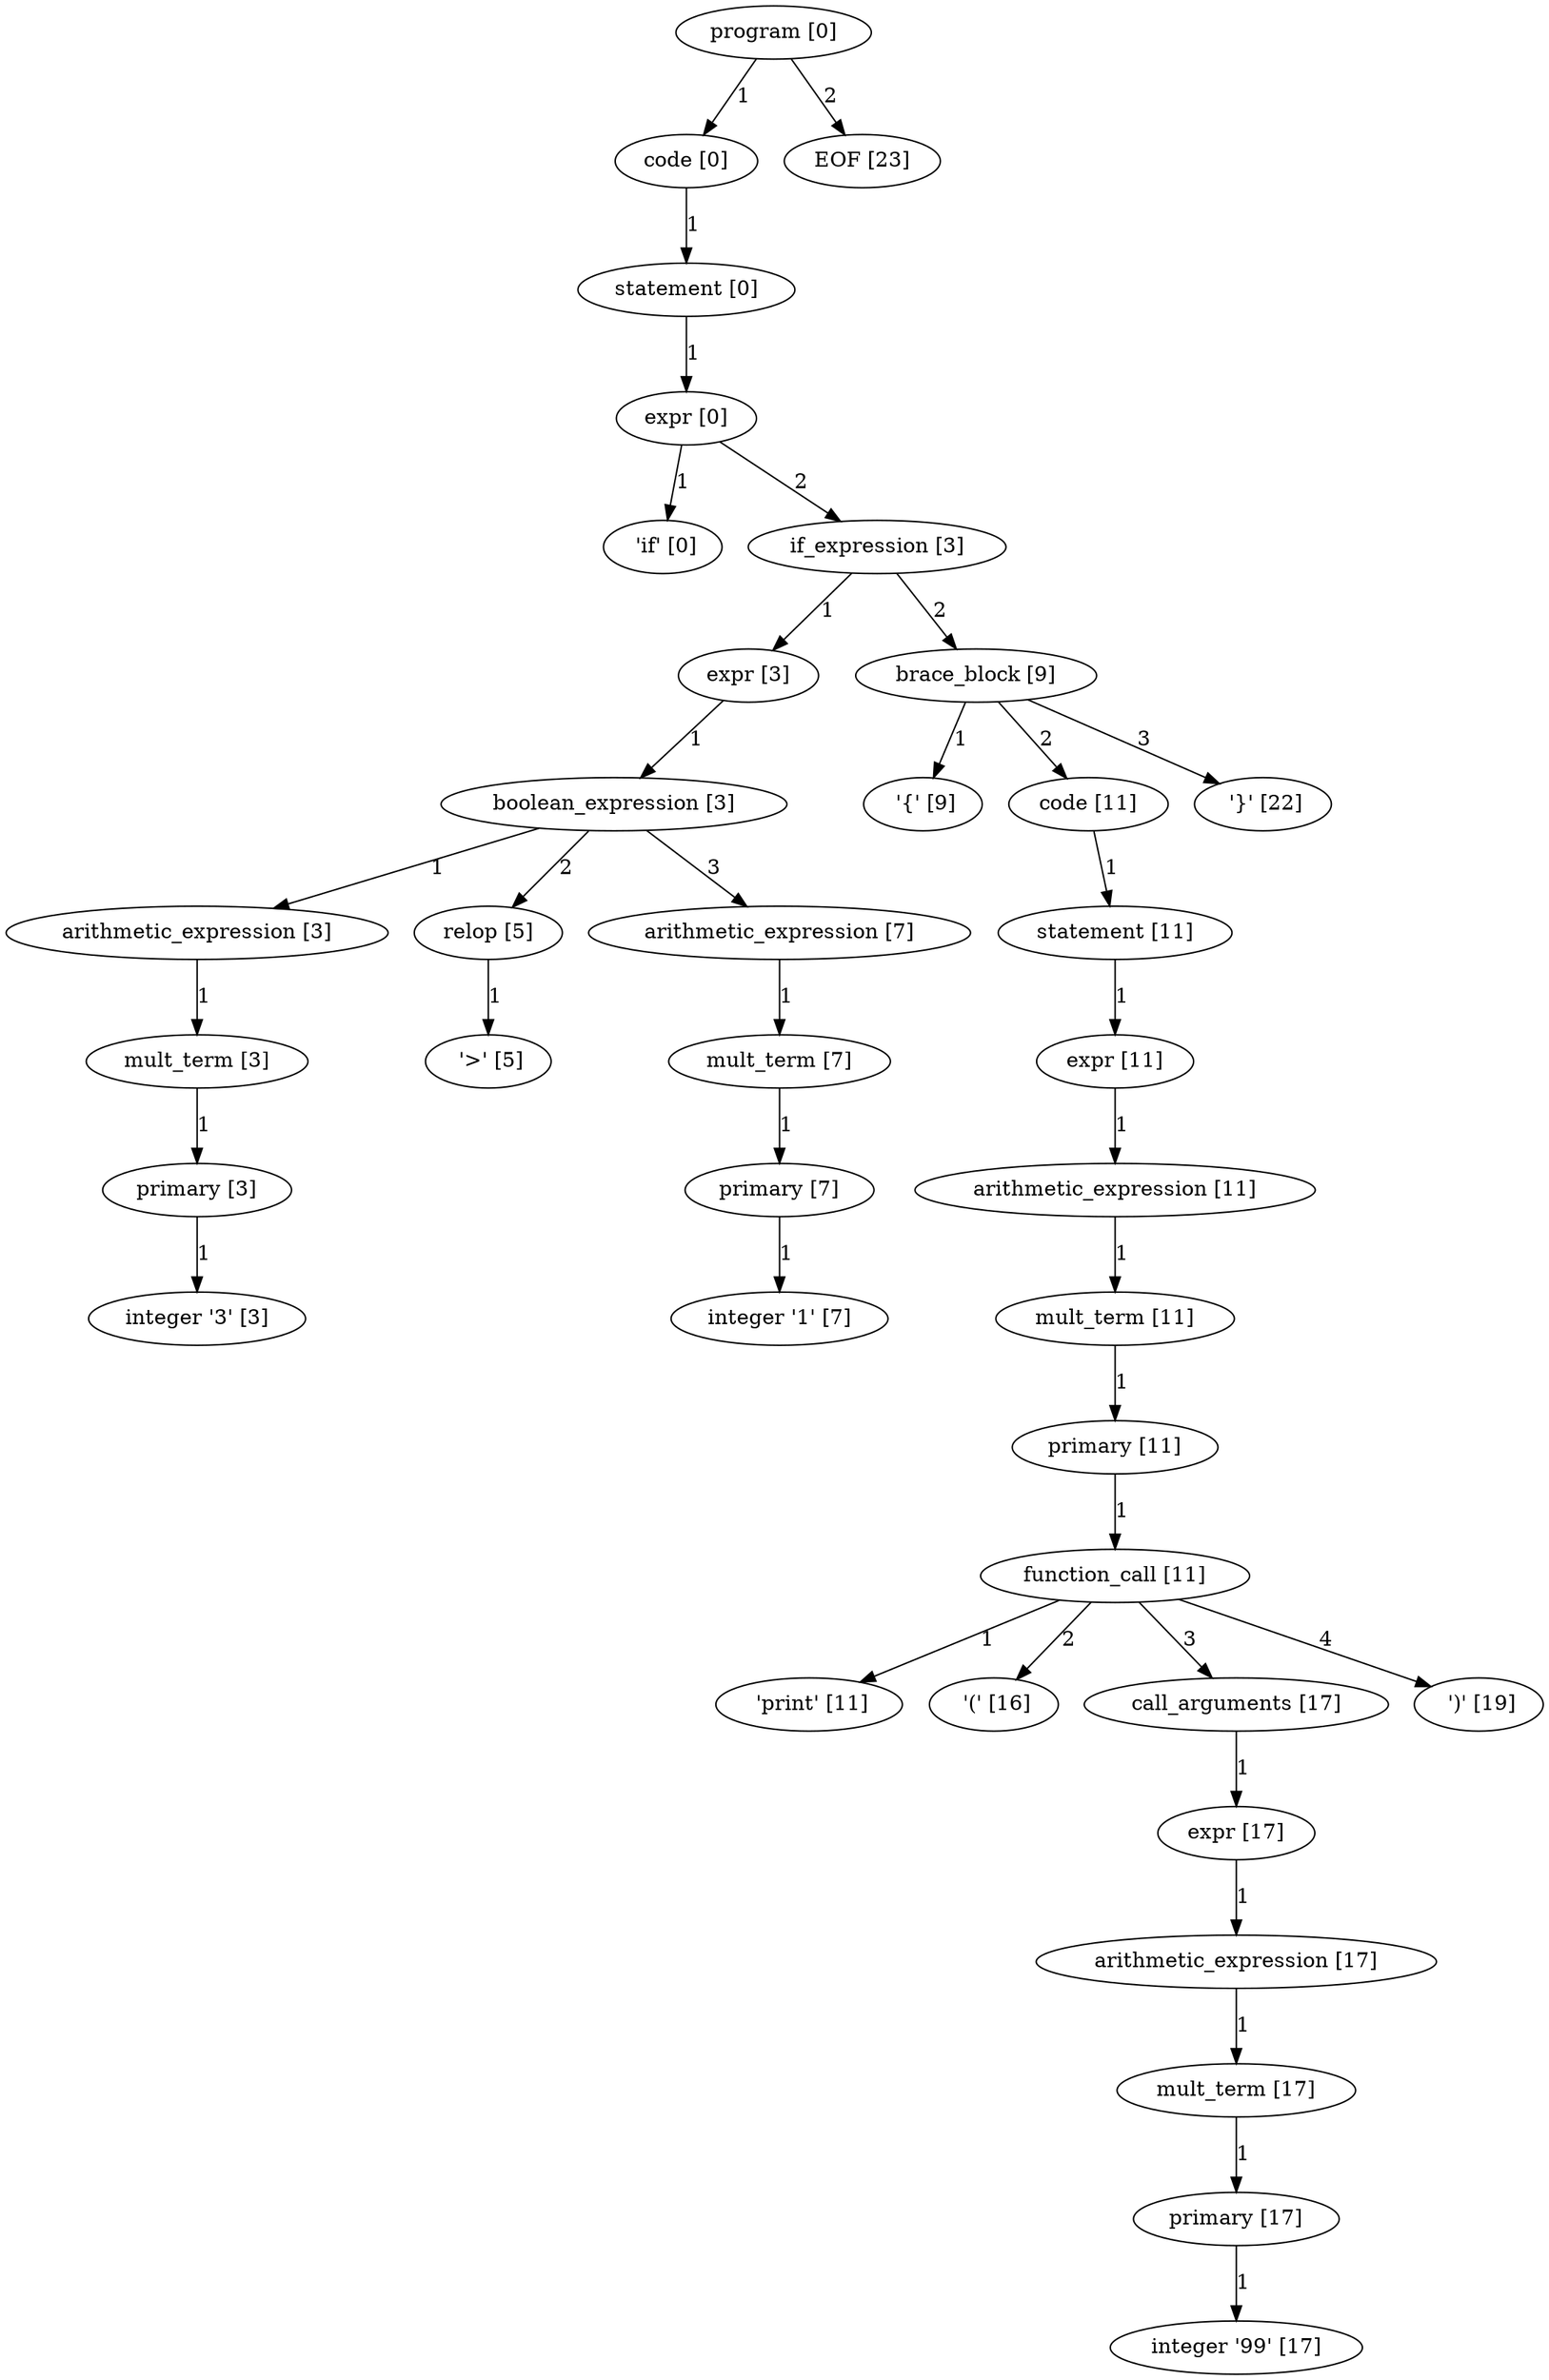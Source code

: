 digraph arpeggio_graph {
4325907776 [label="program [0]"];
4325907776->4325907904 [label="1"]

4325907904 [label="code [0]"];
4325907904->4325908032 [label="1"]

4325908032 [label="statement [0]"];
4325908032->4325908160 [label="1"]

4325908160 [label="expr [0]"];
4325908160->4325694480 [label="1"]

4325694480 [label=" 'if' [0]"];
4325908160->4325908288 [label="2"]

4325908288 [label="if_expression [3]"];
4325908288->4325906624 [label="1"]

4325906624 [label="expr [3]"];
4325906624->4325906496 [label="1"]

4325906496 [label="boolean_expression [3]"];
4325906496->4325905856 [label="1"]

4325905856 [label="arithmetic_expression [3]"];
4325905856->4325905728 [label="1"]

4325905728 [label="mult_term [3]"];
4325905728->4325905600 [label="1"]

4325905600 [label="primary [3]"];
4325905600->4325695376 [label="1"]

4325695376 [label="integer '3' [3]"];
4325906496->4325905984 [label="2"]

4325905984 [label="relop [5]"];
4325905984->4326031424 [label="1"]

4326031424 [label=" '>' [5]"];
4325906496->4325906368 [label="3"]

4325906368 [label="arithmetic_expression [7]"];
4325906368->4325906240 [label="1"]

4325906240 [label="mult_term [7]"];
4325906240->4325905472 [label="1"]

4325905472 [label="primary [7]"];
4325905472->4325695040 [label="1"]

4325695040 [label="integer '1' [7]"];
4325908288->4327047360 [label="2"]

4327047360 [label="brace_block [9]"];
4327047360->4326031760 [label="1"]

4326031760 [label=" '{' [9]"];
4327047360->4327047232 [label="2"]

4327047232 [label="code [11]"];
4327047232->4326723392 [label="1"]

4326723392 [label="statement [11]"];
4326723392->4326723264 [label="1"]

4326723264 [label="expr [11]"];
4326723264->4326723136 [label="1"]

4326723136 [label="arithmetic_expression [11]"];
4326723136->4326723008 [label="1"]

4326723008 [label="mult_term [11]"];
4326723008->4326722880 [label="1"]

4326722880 [label="primary [11]"];
4326722880->4326722752 [label="1"]

4326722752 [label="function_call [11]"];
4326722752->4326716464 [label="1"]

4326716464 [label=" 'print' [11]"];
4326722752->4326716576 [label="2"]

4326716576 [label=" '(' [16]"];
4326722752->4326722624 [label="3"]

4326722624 [label="call_arguments [17]"];
4326722624->4326722496 [label="1"]

4326722496 [label="expr [17]"];
4326722496->4326722368 [label="1"]

4326722368 [label="arithmetic_expression [17]"];
4326722368->4326722240 [label="1"]

4326722240 [label="mult_term [17]"];
4326722240->4326722112 [label="1"]

4326722112 [label="primary [17]"];
4326722112->4326718368 [label="1"]

4326718368 [label="integer '99' [17]"];
4326722752->4326718480 [label="4"]

4326718480 [label=" ')' [19]"];
4327047360->4326718592 [label="3"]

4326718592 [label=" '}' [22]"];
4325907776->4325694816 [label="2"]

4325694816 [label="EOF [23]"];
}